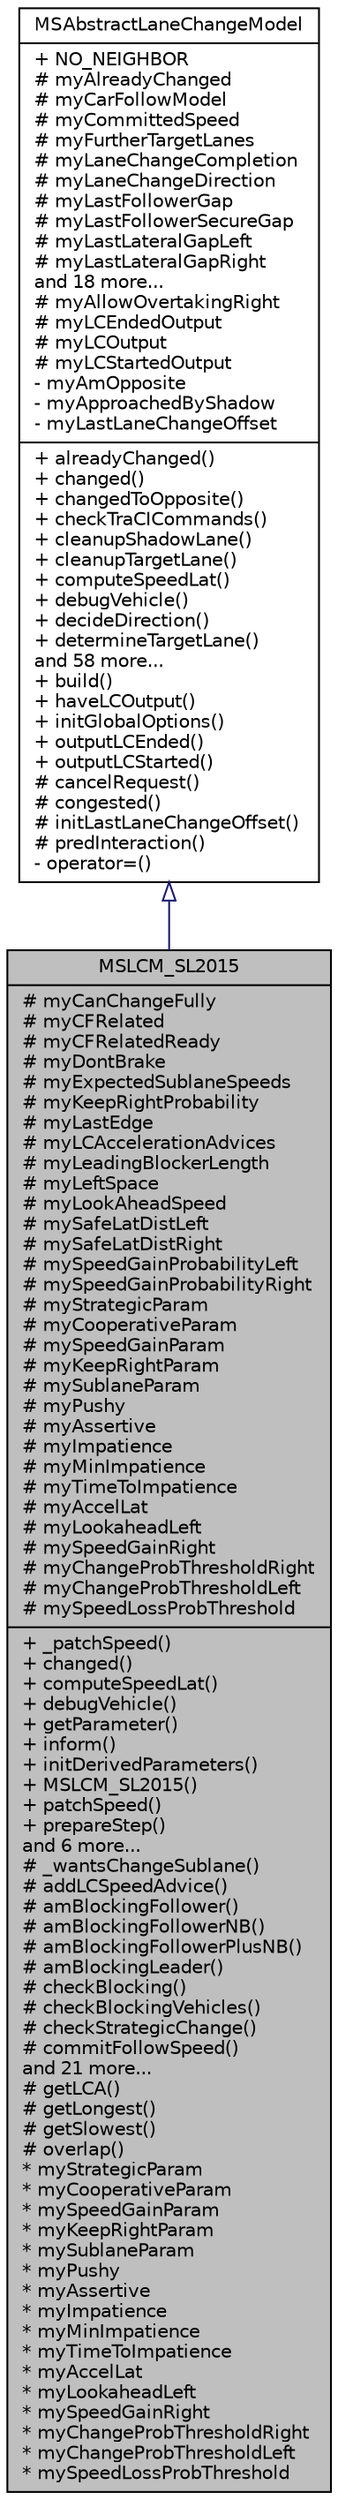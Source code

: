 digraph "MSLCM_SL2015"
{
  edge [fontname="Helvetica",fontsize="10",labelfontname="Helvetica",labelfontsize="10"];
  node [fontname="Helvetica",fontsize="10",shape=record];
  Node0 [label="{MSLCM_SL2015\n|# myCanChangeFully\l# myCFRelated\l# myCFRelatedReady\l# myDontBrake\l# myExpectedSublaneSpeeds\l# myKeepRightProbability\l# myLastEdge\l# myLCAccelerationAdvices\l# myLeadingBlockerLength\l# myLeftSpace\l# myLookAheadSpeed\l# mySafeLatDistLeft\l# mySafeLatDistRight\l# mySpeedGainProbabilityLeft\l# mySpeedGainProbabilityRight\l# myStrategicParam\l# myCooperativeParam\l# mySpeedGainParam\l# myKeepRightParam\l# mySublaneParam\l# myPushy\l# myAssertive\l# myImpatience\l# myMinImpatience\l# myTimeToImpatience\l# myAccelLat\l# myLookaheadLeft\l# mySpeedGainRight\l# myChangeProbThresholdRight\l# myChangeProbThresholdLeft\l# mySpeedLossProbThreshold\l|+ _patchSpeed()\l+ changed()\l+ computeSpeedLat()\l+ debugVehicle()\l+ getParameter()\l+ inform()\l+ initDerivedParameters()\l+ MSLCM_SL2015()\l+ patchSpeed()\l+ prepareStep()\land 6 more...\l# _wantsChangeSublane()\l# addLCSpeedAdvice()\l# amBlockingFollower()\l# amBlockingFollowerNB()\l# amBlockingFollowerPlusNB()\l# amBlockingLeader()\l# checkBlocking()\l# checkBlockingVehicles()\l# checkStrategicChange()\l# commitFollowSpeed()\land 21 more...\l# getLCA()\l# getLongest()\l# getSlowest()\l# overlap()\l* myStrategicParam\l* myCooperativeParam\l* mySpeedGainParam\l* myKeepRightParam\l* mySublaneParam\l* myPushy\l* myAssertive\l* myImpatience\l* myMinImpatience\l* myTimeToImpatience\l* myAccelLat\l* myLookaheadLeft\l* mySpeedGainRight\l* myChangeProbThresholdRight\l* myChangeProbThresholdLeft\l* mySpeedLossProbThreshold\l}",height=0.2,width=0.4,color="black", fillcolor="grey75", style="filled", fontcolor="black"];
  Node1 -> Node0 [dir="back",color="midnightblue",fontsize="10",style="solid",arrowtail="onormal",fontname="Helvetica"];
  Node1 [label="{MSAbstractLaneChangeModel\n|+ NO_NEIGHBOR\l# myAlreadyChanged\l# myCarFollowModel\l# myCommittedSpeed\l# myFurtherTargetLanes\l# myLaneChangeCompletion\l# myLaneChangeDirection\l# myLastFollowerGap\l# myLastFollowerSecureGap\l# myLastLateralGapLeft\l# myLastLateralGapRight\land 18 more...\l# myAllowOvertakingRight\l# myLCEndedOutput\l# myLCOutput\l# myLCStartedOutput\l- myAmOpposite\l- myApproachedByShadow\l- myLastLaneChangeOffset\l|+ alreadyChanged()\l+ changed()\l+ changedToOpposite()\l+ checkTraCICommands()\l+ cleanupShadowLane()\l+ cleanupTargetLane()\l+ computeSpeedLat()\l+ debugVehicle()\l+ decideDirection()\l+ determineTargetLane()\land 58 more...\l+ build()\l+ haveLCOutput()\l+ initGlobalOptions()\l+ outputLCEnded()\l+ outputLCStarted()\l# cancelRequest()\l# congested()\l# initLastLaneChangeOffset()\l# predInteraction()\l- operator=()\l}",height=0.2,width=0.4,color="black", fillcolor="white", style="filled",URL="$db/d0d/class_m_s_abstract_lane_change_model.html",tooltip="Interface for lane-change models. "];
}
